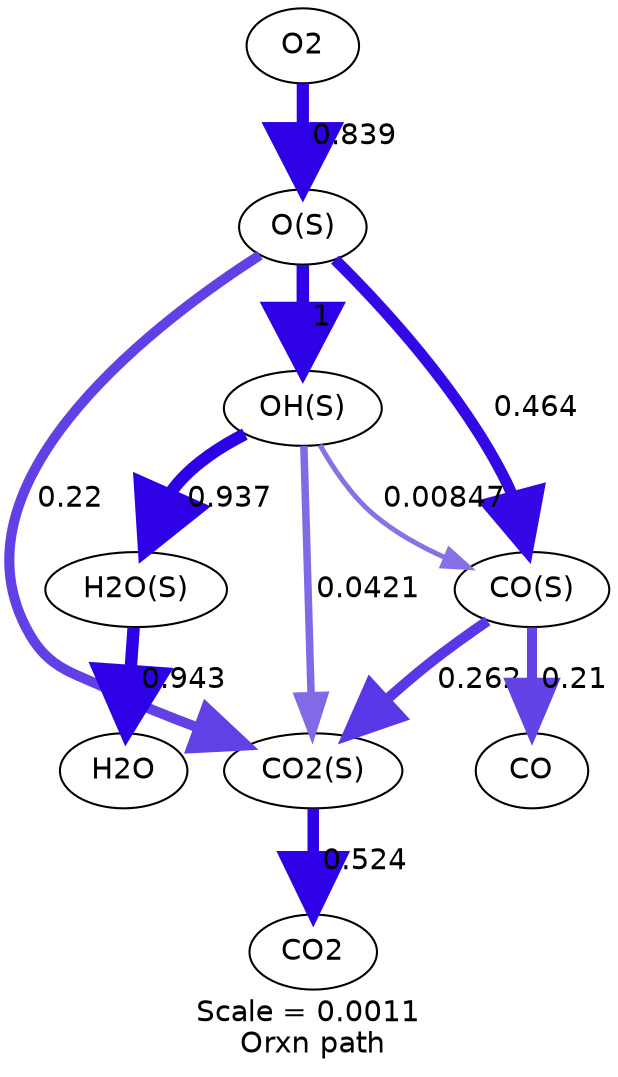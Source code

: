 digraph reaction_paths {
center=1;
s4 -> s10[fontname="Helvetica", style="setlinewidth(5.87)", arrowsize=2.93, color="0.7, 1.34, 0.9"
, label=" 0.839"];
s10 -> s11[fontname="Helvetica", style="setlinewidth(5.42)", arrowsize=2.71, color="0.7, 0.964, 0.9"
, label=" 0.464"];
s10 -> s12[fontname="Helvetica", style="setlinewidth(4.86)", arrowsize=2.43, color="0.7, 0.72, 0.9"
, label=" 0.22"];
s10 -> s14[fontname="Helvetica", style="setlinewidth(6)", arrowsize=3, color="0.7, 1.5, 0.9"
, label=" 1"];
s11 -> s8[fontname="Helvetica", style="setlinewidth(4.82)", arrowsize=2.41, color="0.7, 0.71, 0.9"
, label=" 0.21"];
s11 -> s12[fontname="Helvetica", style="setlinewidth(4.99)", arrowsize=2.49, color="0.7, 0.762, 0.9"
, label=" 0.262"];
s14 -> s11[fontname="Helvetica", style="setlinewidth(2.4)", arrowsize=1.2, color="0.7, 0.508, 0.9"
, label=" 0.00847"];
s12 -> s5[fontname="Helvetica", style="setlinewidth(5.51)", arrowsize=2.76, color="0.7, 1.02, 0.9"
, label=" 0.524"];
s14 -> s12[fontname="Helvetica", style="setlinewidth(3.61)", arrowsize=1.8, color="0.7, 0.542, 0.9"
, label=" 0.0421"];
s14 -> s15[fontname="Helvetica", style="setlinewidth(5.95)", arrowsize=2.98, color="0.7, 1.44, 0.9"
, label=" 0.937"];
s15 -> s6[fontname="Helvetica", style="setlinewidth(5.96)", arrowsize=2.98, color="0.7, 1.44, 0.9"
, label=" 0.943"];
s4 [ fontname="Helvetica", label="O2"];
s5 [ fontname="Helvetica", label="CO2"];
s6 [ fontname="Helvetica", label="H2O"];
s8 [ fontname="Helvetica", label="CO"];
s10 [ fontname="Helvetica", label="O(S)"];
s11 [ fontname="Helvetica", label="CO(S)"];
s12 [ fontname="Helvetica", label="CO2(S)"];
s14 [ fontname="Helvetica", label="OH(S)"];
s15 [ fontname="Helvetica", label="H2O(S)"];
 label = "Scale = 0.0011\l Orxn path";
 fontname = "Helvetica";
}
